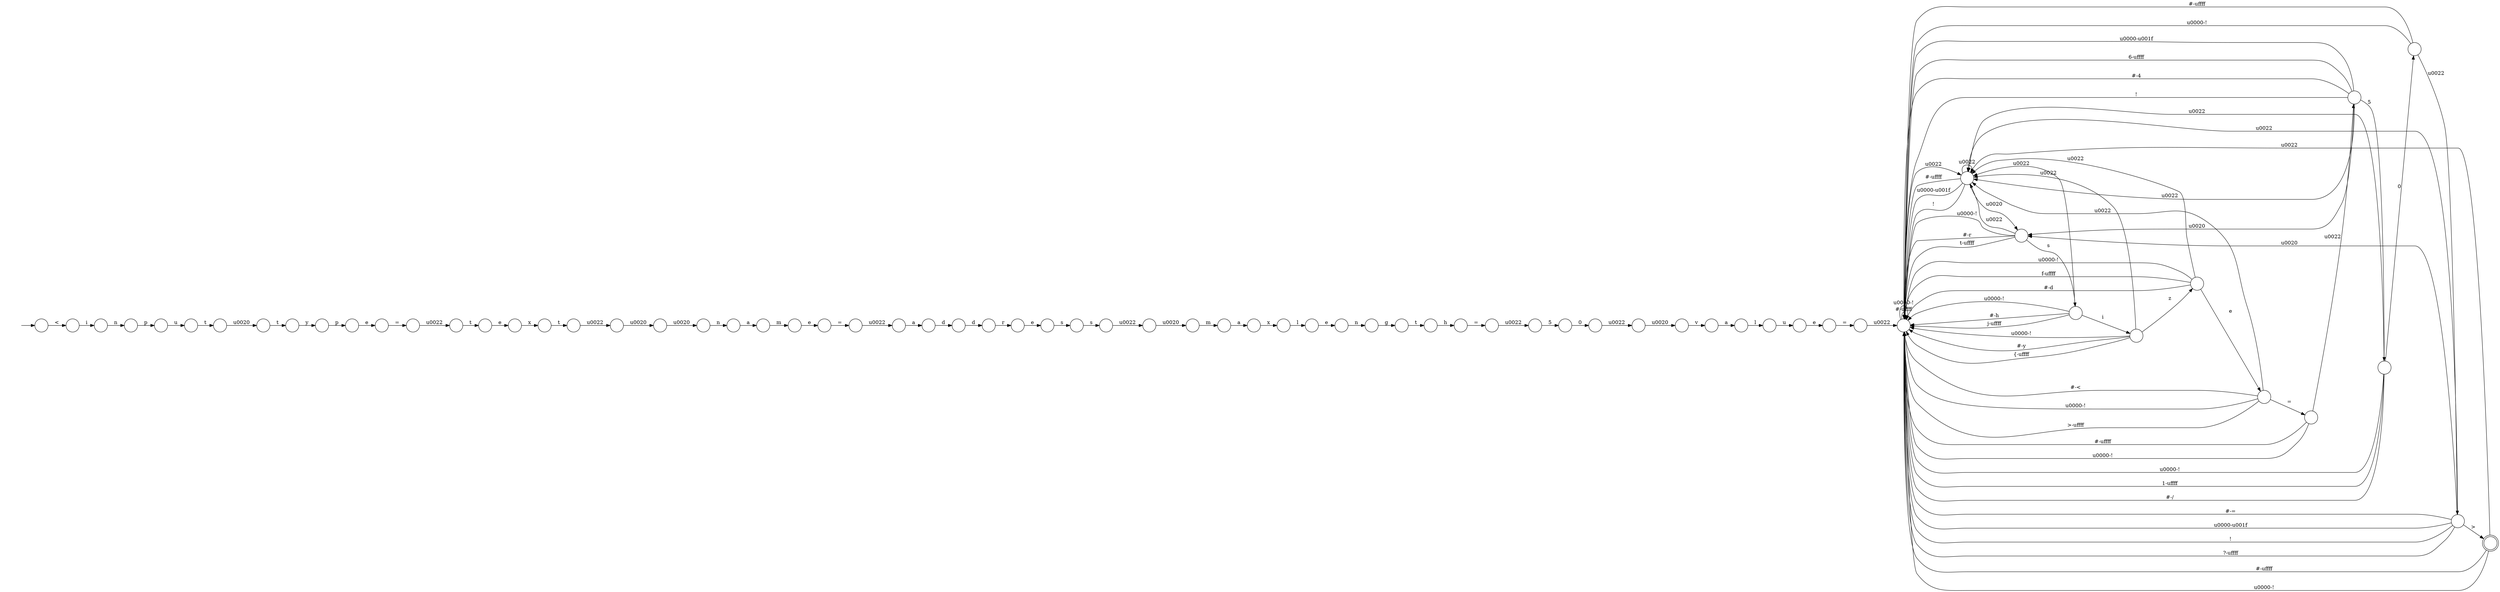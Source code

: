 digraph Automaton {
  rankdir = LR;
  0 [shape=circle,label=""];
  0 -> 67 [label="a"]
  1 [shape=circle,label=""];
  1 -> 41 [label="x"]
  2 [shape=circle,label=""];
  2 -> 47 [label="0"]
  3 [shape=circle,label=""];
  3 -> 60 [label="a"]
  4 [shape=circle,label=""];
  4 -> 52 [label="n"]
  5 [shape=circle,label=""];
  5 -> 9 [label="r"]
  6 [shape=circle,label=""];
  6 -> 58 [label="e"]
  7 [shape=circle,label=""];
  7 -> 64 [label="\u0020"]
  8 [shape=circle,label=""];
  8 -> 37 [label="\u0022"]
  9 [shape=circle,label=""];
  9 -> 27 [label="e"]
  10 [shape=circle,label=""];
  10 -> 21 [label="\u0022"]
  10 -> 36 [label="e"]
  10 -> 14 [label="\u0000-!"]
  10 -> 14 [label="f-\uffff"]
  10 -> 14 [label="#-d"]
  11 [shape=circle,label=""];
  11 -> 21 [label="\u0022"]
  11 -> 14 [label="\u0000-!"]
  11 -> 56 [label="i"]
  11 -> 14 [label="#-h"]
  11 -> 14 [label="j-\uffff"]
  12 [shape=circle,label=""];
  12 -> 61 [label="\u0020"]
  13 [shape=circle,label=""];
  13 -> 7 [label="t"]
  14 [shape=circle,label=""];
  14 -> 21 [label="\u0022"]
  14 -> 14 [label="#-\uffff"]
  14 -> 14 [label="\u0000-!"]
  15 [shape=circle,label=""];
  15 -> 35 [label="="]
  16 [shape=circle,label=""];
  16 -> 1 [label="e"]
  17 [shape=circle,label=""];
  17 -> 49 [label="i"]
  18 [shape=circle,label=""];
  18 -> 4 [label="\u0020"]
  19 [shape=circle,label=""];
  19 -> 32 [label="e"]
  20 [shape=circle,label=""];
  20 -> 69 [label="\u0022"]
  20 -> 14 [label="#-\uffff"]
  20 -> 14 [label="\u0000-!"]
  21 [shape=circle,label=""];
  21 -> 21 [label="\u0022"]
  21 -> 14 [label="#-\uffff"]
  21 -> 14 [label="\u0000-\u001f"]
  21 -> 33 [label="\u0020"]
  21 -> 14 [label="!"]
  22 [shape=circle,label=""];
  22 -> 28 [label="p"]
  23 [shape=circle,label=""];
  23 -> 21 [label="\u0022"]
  23 -> 14 [label="\u0000-\u001f"]
  23 -> 38 [label="5"]
  23 -> 33 [label="\u0020"]
  23 -> 14 [label="6-\uffff"]
  23 -> 14 [label="#-4"]
  23 -> 14 [label="!"]
  24 [shape=circle,label=""];
  24 -> 48 [label="a"]
  25 [shape=circle,label=""];
  25 -> 3 [label="\u0022"]
  26 [shape=circle,label=""];
  26 -> 25 [label="="]
  27 [shape=circle,label=""];
  27 -> 46 [label="s"]
  28 [shape=circle,label=""];
  28 -> 13 [label="u"]
  29 [shape=circle,label=""];
  29 -> 42 [label="g"]
  30 [shape=circle,label=""];
  30 -> 59 [label="p"]
  31 [shape=circle,label=""];
  31 -> 66 [label="\u0022"]
  32 [shape=circle,label=""];
  32 -> 29 [label="n"]
  33 [shape=circle,label=""];
  33 -> 21 [label="\u0022"]
  33 -> 14 [label="\u0000-!"]
  33 -> 14 [label="#-r"]
  33 -> 11 [label="s"]
  33 -> 14 [label="t-\uffff"]
  34 [shape=circle,label=""];
  initial [shape=plaintext,label=""];
  initial -> 34
  34 -> 17 [label="<"]
  35 [shape=circle,label=""];
  35 -> 63 [label="\u0022"]
  36 [shape=circle,label=""];
  36 -> 54 [label="="]
  36 -> 21 [label="\u0022"]
  36 -> 14 [label="#-<"]
  36 -> 14 [label="\u0000-!"]
  36 -> 14 [label=">-\uffff"]
  37 [shape=circle,label=""];
  37 -> 50 [label="\u0020"]
  38 [shape=circle,label=""];
  38 -> 21 [label="\u0022"]
  38 -> 14 [label="\u0000-!"]
  38 -> 14 [label="1-\uffff"]
  38 -> 20 [label="0"]
  38 -> 14 [label="#-/"]
  39 [shape=circle,label=""];
  39 -> 6 [label="u"]
  40 [shape=circle,label=""];
  40 -> 31 [label="="]
  41 [shape=circle,label=""];
  41 -> 43 [label="t"]
  42 [shape=circle,label=""];
  42 -> 65 [label="t"]
  43 [shape=circle,label=""];
  43 -> 53 [label="\u0022"]
  44 [shape=circle,label=""];
  44 -> 5 [label="d"]
  45 [shape=doublecircle,label=""];
  45 -> 21 [label="\u0022"]
  45 -> 14 [label="#-\uffff"]
  45 -> 14 [label="\u0000-!"]
  46 [shape=circle,label=""];
  46 -> 8 [label="s"]
  47 [shape=circle,label=""];
  47 -> 12 [label="\u0022"]
  48 [shape=circle,label=""];
  48 -> 39 [label="l"]
  49 [shape=circle,label=""];
  49 -> 22 [label="n"]
  50 [shape=circle,label=""];
  50 -> 0 [label="m"]
  51 [shape=circle,label=""];
  51 -> 57 [label="m"]
  52 [shape=circle,label=""];
  52 -> 51 [label="a"]
  53 [shape=circle,label=""];
  53 -> 18 [label="\u0020"]
  54 [shape=circle,label=""];
  54 -> 23 [label="\u0022"]
  54 -> 14 [label="#-\uffff"]
  54 -> 14 [label="\u0000-!"]
  55 [shape=circle,label=""];
  55 -> 30 [label="y"]
  56 [shape=circle,label=""];
  56 -> 10 [label="z"]
  56 -> 21 [label="\u0022"]
  56 -> 14 [label="\u0000-!"]
  56 -> 14 [label="#-y"]
  56 -> 14 [label="{-\uffff"]
  57 [shape=circle,label=""];
  57 -> 26 [label="e"]
  58 [shape=circle,label=""];
  58 -> 62 [label="="]
  59 [shape=circle,label=""];
  59 -> 40 [label="e"]
  60 [shape=circle,label=""];
  60 -> 44 [label="d"]
  61 [shape=circle,label=""];
  61 -> 24 [label="v"]
  62 [shape=circle,label=""];
  62 -> 14 [label="\u0022"]
  63 [shape=circle,label=""];
  63 -> 2 [label="5"]
  64 [shape=circle,label=""];
  64 -> 55 [label="t"]
  65 [shape=circle,label=""];
  65 -> 15 [label="h"]
  66 [shape=circle,label=""];
  66 -> 16 [label="t"]
  67 [shape=circle,label=""];
  67 -> 68 [label="x"]
  68 [shape=circle,label=""];
  68 -> 19 [label="l"]
  69 [shape=circle,label=""];
  69 -> 21 [label="\u0022"]
  69 -> 14 [label="#-="]
  69 -> 45 [label=">"]
  69 -> 14 [label="\u0000-\u001f"]
  69 -> 33 [label="\u0020"]
  69 -> 14 [label="!"]
  69 -> 14 [label="?-\uffff"]
}

